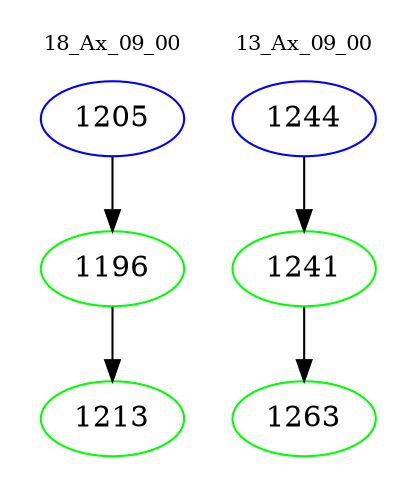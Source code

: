 digraph{
subgraph cluster_0 {
color = white
label = "18_Ax_09_00";
fontsize=10;
T0_1205 [label="1205", color="blue"]
T0_1205 -> T0_1196 [color="black"]
T0_1196 [label="1196", color="green"]
T0_1196 -> T0_1213 [color="black"]
T0_1213 [label="1213", color="green"]
}
subgraph cluster_1 {
color = white
label = "13_Ax_09_00";
fontsize=10;
T1_1244 [label="1244", color="blue"]
T1_1244 -> T1_1241 [color="black"]
T1_1241 [label="1241", color="green"]
T1_1241 -> T1_1263 [color="black"]
T1_1263 [label="1263", color="green"]
}
}
